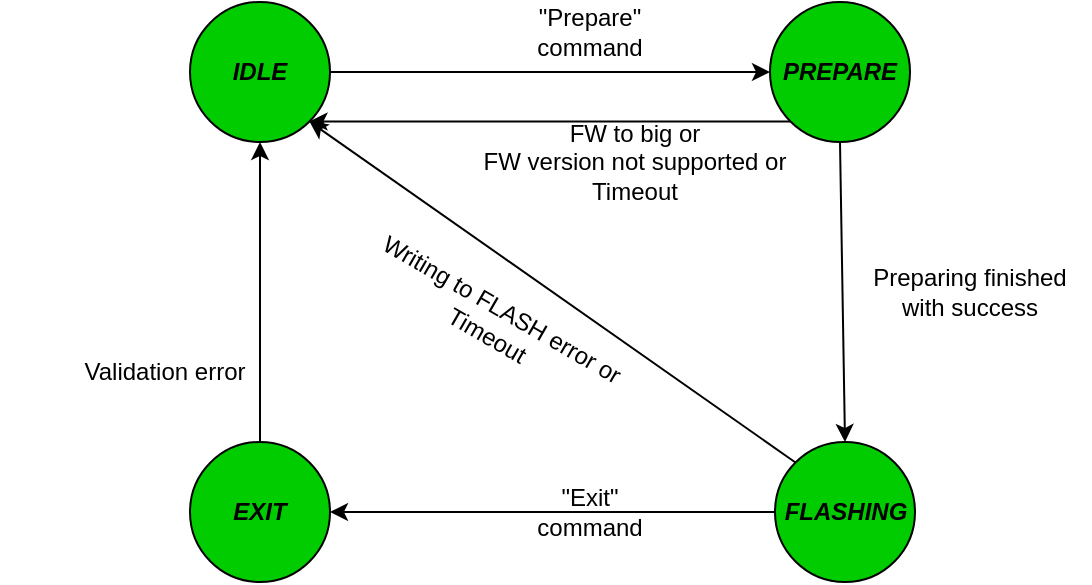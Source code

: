 <mxfile version="21.2.1" type="device">
  <diagram name="FSM" id="AAyAqEpNRwrtVDSvg0aT">
    <mxGraphModel dx="978" dy="654" grid="1" gridSize="10" guides="1" tooltips="1" connect="1" arrows="1" fold="1" page="1" pageScale="1" pageWidth="827" pageHeight="1169" math="0" shadow="0">
      <root>
        <mxCell id="0" />
        <mxCell id="1" parent="0" />
        <mxCell id="FaN-BZ00DcrJmtZF_NVr-2" value="IDLE" style="ellipse;whiteSpace=wrap;html=1;aspect=fixed;fontStyle=3;fillColor=#00CC00;fontSize=12;" vertex="1" parent="1">
          <mxGeometry x="210" y="400" width="70" height="70" as="geometry" />
        </mxCell>
        <mxCell id="FaN-BZ00DcrJmtZF_NVr-3" value="PREPARE" style="ellipse;whiteSpace=wrap;html=1;aspect=fixed;fontStyle=3;fillColor=#00CC00;fontSize=12;" vertex="1" parent="1">
          <mxGeometry x="500" y="400" width="70" height="70" as="geometry" />
        </mxCell>
        <mxCell id="FaN-BZ00DcrJmtZF_NVr-4" value="FLASHING" style="ellipse;whiteSpace=wrap;html=1;aspect=fixed;fontStyle=3;fillColor=#00CC00;fontSize=12;" vertex="1" parent="1">
          <mxGeometry x="502.5" y="620" width="70" height="70" as="geometry" />
        </mxCell>
        <mxCell id="FaN-BZ00DcrJmtZF_NVr-5" value="EXIT" style="ellipse;whiteSpace=wrap;html=1;aspect=fixed;fontStyle=3;fillColor=#00CC00;fontSize=12;" vertex="1" parent="1">
          <mxGeometry x="210" y="620" width="70" height="70" as="geometry" />
        </mxCell>
        <mxCell id="FaN-BZ00DcrJmtZF_NVr-6" value="" style="endArrow=classic;html=1;rounded=0;entryX=0;entryY=0.5;entryDx=0;entryDy=0;" edge="1" parent="1" source="FaN-BZ00DcrJmtZF_NVr-2" target="FaN-BZ00DcrJmtZF_NVr-3">
          <mxGeometry width="50" height="50" relative="1" as="geometry">
            <mxPoint x="390" y="520" as="sourcePoint" />
            <mxPoint x="440" y="470" as="targetPoint" />
          </mxGeometry>
        </mxCell>
        <mxCell id="FaN-BZ00DcrJmtZF_NVr-7" value="&quot;Prepare&quot; command" style="text;html=1;strokeColor=none;fillColor=none;align=center;verticalAlign=middle;whiteSpace=wrap;rounded=0;" vertex="1" parent="1">
          <mxGeometry x="380" y="400" width="60" height="30" as="geometry" />
        </mxCell>
        <mxCell id="FaN-BZ00DcrJmtZF_NVr-8" value="" style="endArrow=classic;html=1;rounded=0;entryX=0.5;entryY=0;entryDx=0;entryDy=0;exitX=0.5;exitY=1;exitDx=0;exitDy=0;" edge="1" parent="1" source="FaN-BZ00DcrJmtZF_NVr-3" target="FaN-BZ00DcrJmtZF_NVr-4">
          <mxGeometry width="50" height="50" relative="1" as="geometry">
            <mxPoint x="340" y="445" as="sourcePoint" />
            <mxPoint x="510" y="445" as="targetPoint" />
          </mxGeometry>
        </mxCell>
        <mxCell id="FaN-BZ00DcrJmtZF_NVr-9" value="Preparing finished with success" style="text;html=1;strokeColor=none;fillColor=none;align=center;verticalAlign=middle;whiteSpace=wrap;rounded=0;" vertex="1" parent="1">
          <mxGeometry x="540" y="530" width="120" height="30" as="geometry" />
        </mxCell>
        <mxCell id="FaN-BZ00DcrJmtZF_NVr-10" value="" style="endArrow=classic;html=1;rounded=0;entryX=1;entryY=0.5;entryDx=0;entryDy=0;exitX=0;exitY=0.5;exitDx=0;exitDy=0;" edge="1" parent="1" source="FaN-BZ00DcrJmtZF_NVr-4" target="FaN-BZ00DcrJmtZF_NVr-5">
          <mxGeometry width="50" height="50" relative="1" as="geometry">
            <mxPoint x="320" y="790" as="sourcePoint" />
            <mxPoint x="370" y="740" as="targetPoint" />
          </mxGeometry>
        </mxCell>
        <mxCell id="FaN-BZ00DcrJmtZF_NVr-11" value="&quot;Exit&quot; command" style="text;html=1;strokeColor=none;fillColor=none;align=center;verticalAlign=middle;whiteSpace=wrap;rounded=0;" vertex="1" parent="1">
          <mxGeometry x="380" y="640" width="60" height="30" as="geometry" />
        </mxCell>
        <mxCell id="FaN-BZ00DcrJmtZF_NVr-12" value="" style="endArrow=classic;html=1;rounded=0;entryX=1;entryY=1;entryDx=0;entryDy=0;exitX=0;exitY=1;exitDx=0;exitDy=0;" edge="1" parent="1" source="FaN-BZ00DcrJmtZF_NVr-3" target="FaN-BZ00DcrJmtZF_NVr-2">
          <mxGeometry width="50" height="50" relative="1" as="geometry">
            <mxPoint x="370" y="540" as="sourcePoint" />
            <mxPoint x="420" y="490" as="targetPoint" />
          </mxGeometry>
        </mxCell>
        <mxCell id="FaN-BZ00DcrJmtZF_NVr-13" value="FW to big or&lt;br&gt;FW version not supported or&lt;br&gt;Timeout" style="text;html=1;strokeColor=none;fillColor=none;align=center;verticalAlign=middle;whiteSpace=wrap;rounded=0;" vertex="1" parent="1">
          <mxGeometry x="350" y="460" width="165" height="40" as="geometry" />
        </mxCell>
        <mxCell id="FaN-BZ00DcrJmtZF_NVr-14" value="" style="endArrow=classic;html=1;rounded=0;entryX=1;entryY=1;entryDx=0;entryDy=0;exitX=0;exitY=0;exitDx=0;exitDy=0;" edge="1" parent="1" source="FaN-BZ00DcrJmtZF_NVr-4" target="FaN-BZ00DcrJmtZF_NVr-2">
          <mxGeometry width="50" height="50" relative="1" as="geometry">
            <mxPoint x="130" y="570" as="sourcePoint" />
            <mxPoint x="180" y="520" as="targetPoint" />
          </mxGeometry>
        </mxCell>
        <mxCell id="FaN-BZ00DcrJmtZF_NVr-15" value="Writing to FLASH error or&lt;br&gt;Timeout" style="text;html=1;strokeColor=none;fillColor=none;align=center;verticalAlign=middle;whiteSpace=wrap;rounded=0;rotation=30;" vertex="1" parent="1">
          <mxGeometry x="280" y="540" width="165" height="40" as="geometry" />
        </mxCell>
        <mxCell id="FaN-BZ00DcrJmtZF_NVr-16" value="" style="endArrow=classic;html=1;rounded=0;entryX=0.5;entryY=1;entryDx=0;entryDy=0;exitX=0.5;exitY=0;exitDx=0;exitDy=0;" edge="1" parent="1" source="FaN-BZ00DcrJmtZF_NVr-5" target="FaN-BZ00DcrJmtZF_NVr-2">
          <mxGeometry width="50" height="50" relative="1" as="geometry">
            <mxPoint x="140" y="600" as="sourcePoint" />
            <mxPoint x="190" y="550" as="targetPoint" />
          </mxGeometry>
        </mxCell>
        <mxCell id="FaN-BZ00DcrJmtZF_NVr-17" value="Validation error" style="text;html=1;strokeColor=none;fillColor=none;align=center;verticalAlign=middle;whiteSpace=wrap;rounded=0;" vertex="1" parent="1">
          <mxGeometry x="115" y="565" width="165" height="40" as="geometry" />
        </mxCell>
      </root>
    </mxGraphModel>
  </diagram>
</mxfile>
